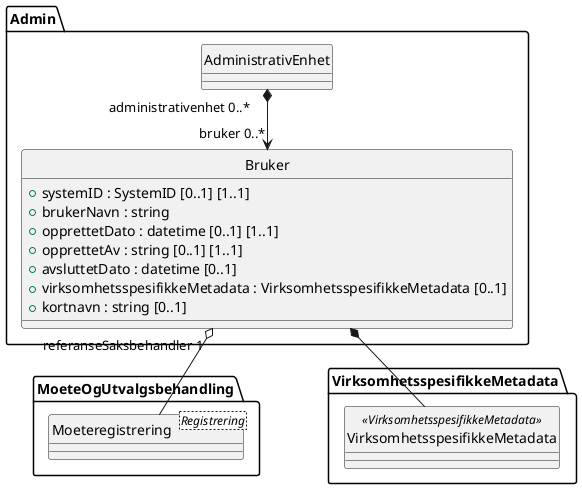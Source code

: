 @startuml
skinparam nodesep 100
hide circle
class Admin.Bruker {
  +systemID : SystemID [0..1] [1..1]
  +brukerNavn : string
  +opprettetDato : datetime [0..1] [1..1]
  +opprettetAv : string [0..1] [1..1]
  +avsluttetDato : datetime [0..1]
  +virksomhetsspesifikkeMetadata : VirksomhetsspesifikkeMetadata [0..1]
  +kortnavn : string [0..1]
}
class Admin.AdministrativEnhet {
}
Admin.AdministrativEnhet "administrativenhet 0..*" *--> "bruker 0..*" Admin.Bruker
class MoeteOgUtvalgsbehandling.Moeteregistrering <Registrering> {
}
Admin.Bruker "referanseSaksbehandler 1" o-- MoeteOgUtvalgsbehandling.Moeteregistrering
class VirksomhetsspesifikkeMetadata.VirksomhetsspesifikkeMetadata <<VirksomhetsspesifikkeMetadata>> {
}
Admin.Bruker *-- VirksomhetsspesifikkeMetadata.VirksomhetsspesifikkeMetadata
@enduml
